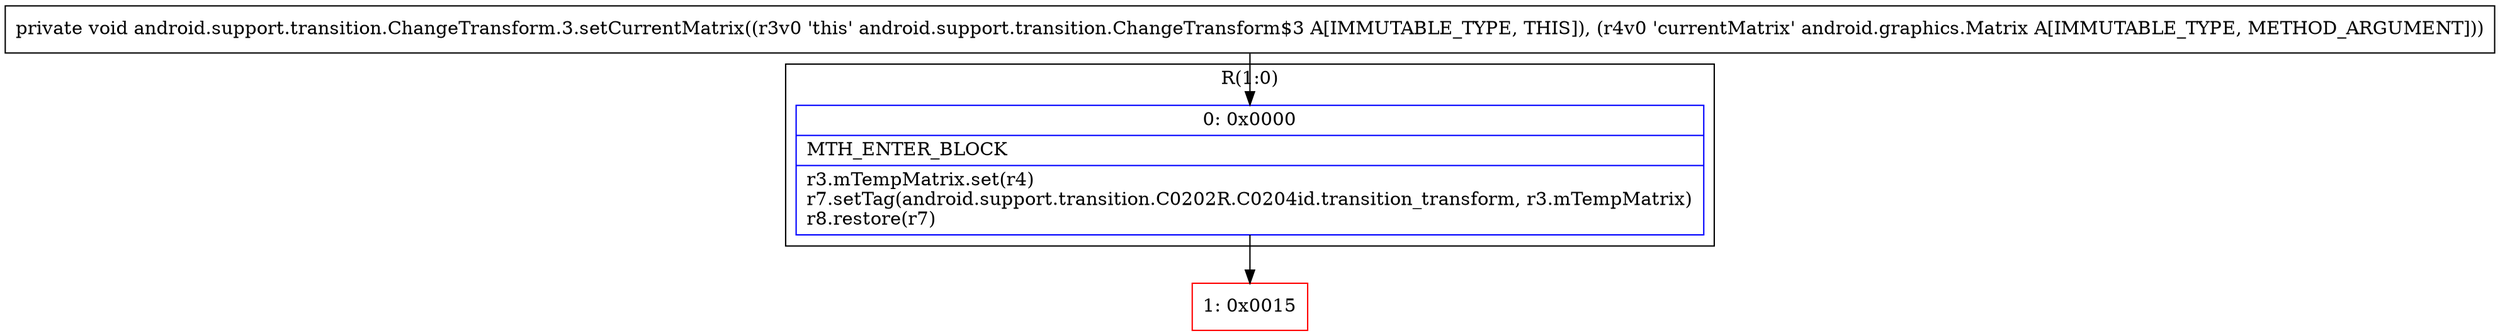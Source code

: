 digraph "CFG forandroid.support.transition.ChangeTransform.3.setCurrentMatrix(Landroid\/graphics\/Matrix;)V" {
subgraph cluster_Region_429084819 {
label = "R(1:0)";
node [shape=record,color=blue];
Node_0 [shape=record,label="{0\:\ 0x0000|MTH_ENTER_BLOCK\l|r3.mTempMatrix.set(r4)\lr7.setTag(android.support.transition.C0202R.C0204id.transition_transform, r3.mTempMatrix)\lr8.restore(r7)\l}"];
}
Node_1 [shape=record,color=red,label="{1\:\ 0x0015}"];
MethodNode[shape=record,label="{private void android.support.transition.ChangeTransform.3.setCurrentMatrix((r3v0 'this' android.support.transition.ChangeTransform$3 A[IMMUTABLE_TYPE, THIS]), (r4v0 'currentMatrix' android.graphics.Matrix A[IMMUTABLE_TYPE, METHOD_ARGUMENT])) }"];
MethodNode -> Node_0;
Node_0 -> Node_1;
}

